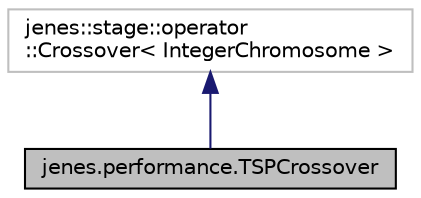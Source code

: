 digraph "jenes.performance.TSPCrossover"
{
  edge [fontname="Helvetica",fontsize="10",labelfontname="Helvetica",labelfontsize="10"];
  node [fontname="Helvetica",fontsize="10",shape=record];
  Node1 [label="jenes.performance.TSPCrossover",height=0.2,width=0.4,color="black", fillcolor="grey75", style="filled" fontcolor="black"];
  Node2 -> Node1 [dir="back",color="midnightblue",fontsize="10",style="solid"];
  Node2 [label="jenes::stage::operator\l::Crossover\< IntegerChromosome \>",height=0.2,width=0.4,color="grey75", fillcolor="white", style="filled"];
}
